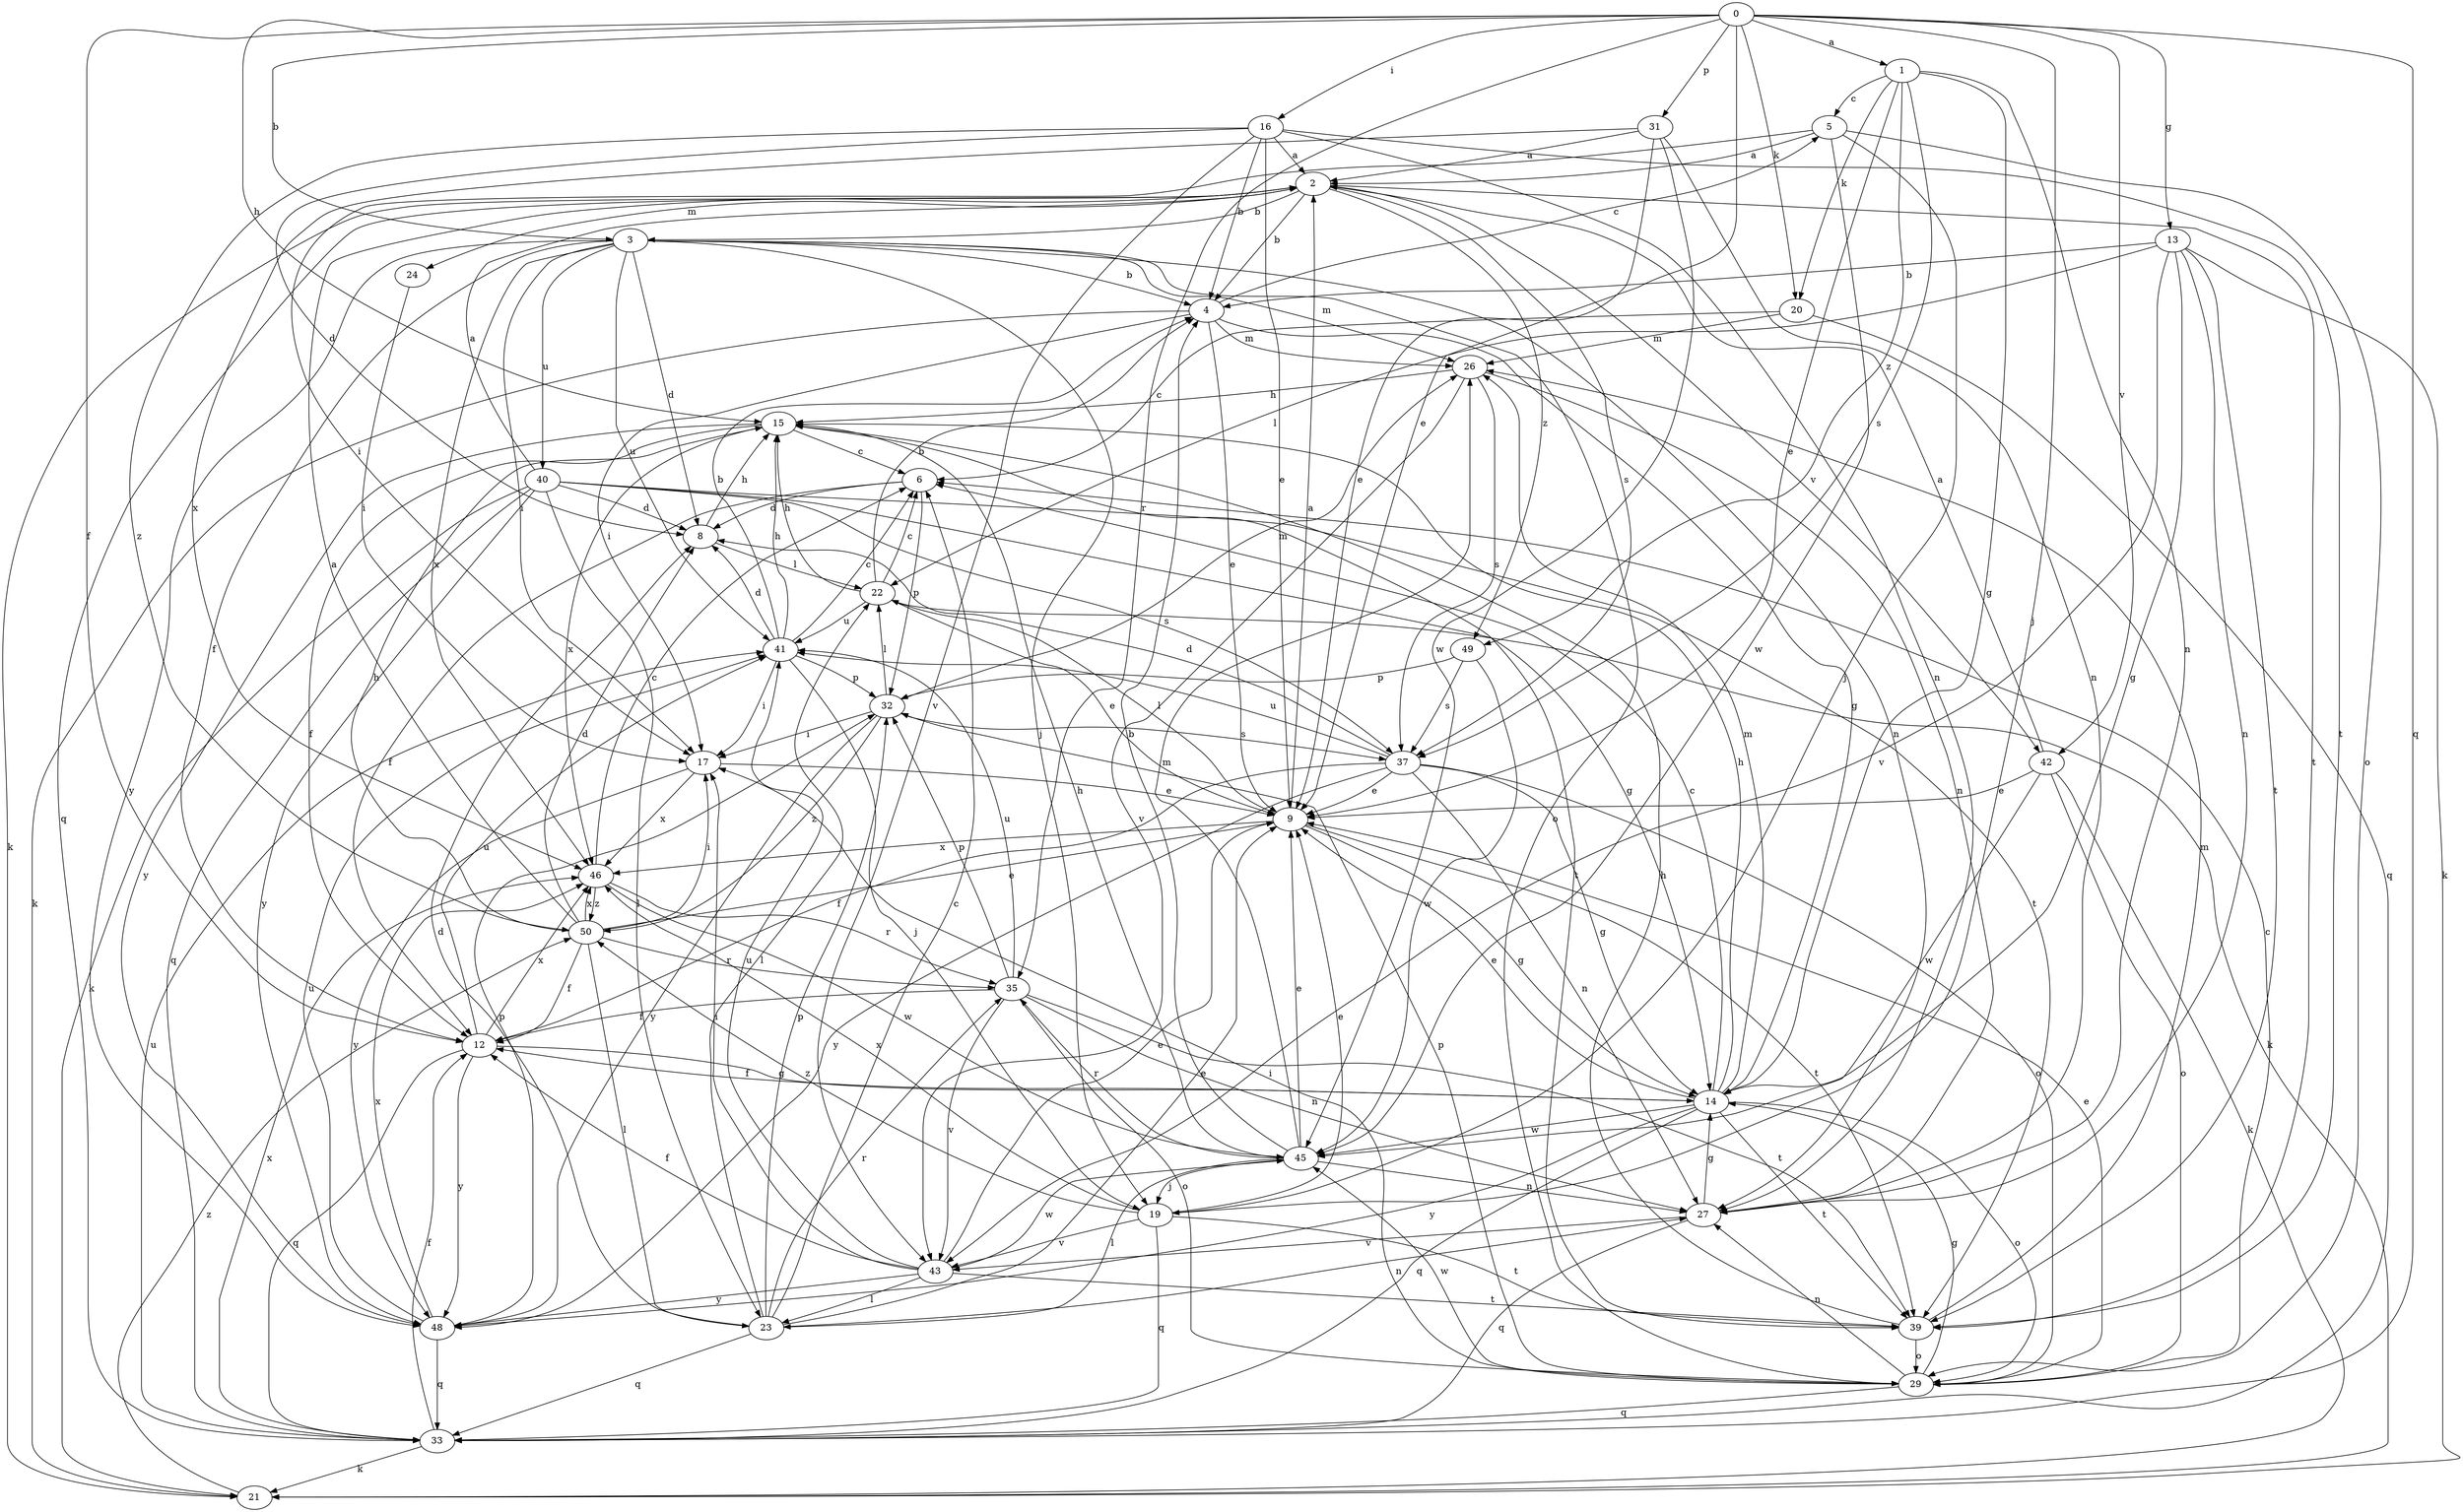 strict digraph  {
0;
1;
2;
3;
4;
5;
6;
8;
9;
12;
13;
14;
15;
16;
17;
19;
20;
21;
22;
23;
24;
26;
27;
29;
31;
32;
33;
35;
37;
39;
40;
41;
42;
43;
45;
46;
48;
49;
50;
0 -> 1  [label=a];
0 -> 3  [label=b];
0 -> 9  [label=e];
0 -> 12  [label=f];
0 -> 13  [label=g];
0 -> 15  [label=h];
0 -> 16  [label=i];
0 -> 19  [label=j];
0 -> 20  [label=k];
0 -> 31  [label=p];
0 -> 33  [label=q];
0 -> 35  [label=r];
0 -> 42  [label=v];
1 -> 5  [label=c];
1 -> 9  [label=e];
1 -> 14  [label=g];
1 -> 20  [label=k];
1 -> 27  [label=n];
1 -> 37  [label=s];
1 -> 49  [label=z];
2 -> 3  [label=b];
2 -> 4  [label=b];
2 -> 21  [label=k];
2 -> 24  [label=m];
2 -> 33  [label=q];
2 -> 37  [label=s];
2 -> 39  [label=t];
2 -> 42  [label=v];
2 -> 49  [label=z];
3 -> 4  [label=b];
3 -> 8  [label=d];
3 -> 12  [label=f];
3 -> 17  [label=i];
3 -> 19  [label=j];
3 -> 26  [label=m];
3 -> 27  [label=n];
3 -> 29  [label=o];
3 -> 40  [label=u];
3 -> 41  [label=u];
3 -> 46  [label=x];
3 -> 48  [label=y];
4 -> 5  [label=c];
4 -> 9  [label=e];
4 -> 14  [label=g];
4 -> 17  [label=i];
4 -> 21  [label=k];
4 -> 26  [label=m];
5 -> 2  [label=a];
5 -> 17  [label=i];
5 -> 19  [label=j];
5 -> 29  [label=o];
5 -> 45  [label=w];
6 -> 8  [label=d];
6 -> 12  [label=f];
6 -> 32  [label=p];
8 -> 15  [label=h];
8 -> 22  [label=l];
9 -> 2  [label=a];
9 -> 14  [label=g];
9 -> 22  [label=l];
9 -> 39  [label=t];
9 -> 46  [label=x];
12 -> 14  [label=g];
12 -> 33  [label=q];
12 -> 41  [label=u];
12 -> 46  [label=x];
12 -> 48  [label=y];
13 -> 4  [label=b];
13 -> 14  [label=g];
13 -> 21  [label=k];
13 -> 22  [label=l];
13 -> 27  [label=n];
13 -> 39  [label=t];
13 -> 43  [label=v];
14 -> 6  [label=c];
14 -> 9  [label=e];
14 -> 12  [label=f];
14 -> 15  [label=h];
14 -> 26  [label=m];
14 -> 29  [label=o];
14 -> 33  [label=q];
14 -> 39  [label=t];
14 -> 45  [label=w];
14 -> 48  [label=y];
15 -> 6  [label=c];
15 -> 12  [label=f];
15 -> 39  [label=t];
15 -> 46  [label=x];
15 -> 48  [label=y];
16 -> 2  [label=a];
16 -> 4  [label=b];
16 -> 8  [label=d];
16 -> 9  [label=e];
16 -> 27  [label=n];
16 -> 39  [label=t];
16 -> 43  [label=v];
16 -> 50  [label=z];
17 -> 9  [label=e];
17 -> 46  [label=x];
17 -> 48  [label=y];
19 -> 9  [label=e];
19 -> 33  [label=q];
19 -> 39  [label=t];
19 -> 43  [label=v];
19 -> 46  [label=x];
19 -> 50  [label=z];
20 -> 6  [label=c];
20 -> 26  [label=m];
20 -> 33  [label=q];
21 -> 50  [label=z];
22 -> 4  [label=b];
22 -> 6  [label=c];
22 -> 9  [label=e];
22 -> 15  [label=h];
22 -> 21  [label=k];
22 -> 41  [label=u];
23 -> 6  [label=c];
23 -> 8  [label=d];
23 -> 9  [label=e];
23 -> 22  [label=l];
23 -> 27  [label=n];
23 -> 32  [label=p];
23 -> 33  [label=q];
23 -> 35  [label=r];
24 -> 17  [label=i];
26 -> 15  [label=h];
26 -> 27  [label=n];
26 -> 37  [label=s];
26 -> 43  [label=v];
27 -> 14  [label=g];
27 -> 33  [label=q];
27 -> 43  [label=v];
29 -> 6  [label=c];
29 -> 9  [label=e];
29 -> 14  [label=g];
29 -> 17  [label=i];
29 -> 27  [label=n];
29 -> 32  [label=p];
29 -> 33  [label=q];
29 -> 45  [label=w];
31 -> 2  [label=a];
31 -> 9  [label=e];
31 -> 27  [label=n];
31 -> 45  [label=w];
31 -> 46  [label=x];
32 -> 17  [label=i];
32 -> 22  [label=l];
32 -> 26  [label=m];
32 -> 37  [label=s];
32 -> 48  [label=y];
32 -> 50  [label=z];
33 -> 12  [label=f];
33 -> 21  [label=k];
33 -> 41  [label=u];
33 -> 46  [label=x];
35 -> 12  [label=f];
35 -> 27  [label=n];
35 -> 29  [label=o];
35 -> 32  [label=p];
35 -> 39  [label=t];
35 -> 41  [label=u];
35 -> 43  [label=v];
37 -> 8  [label=d];
37 -> 9  [label=e];
37 -> 12  [label=f];
37 -> 14  [label=g];
37 -> 27  [label=n];
37 -> 29  [label=o];
37 -> 41  [label=u];
37 -> 48  [label=y];
39 -> 15  [label=h];
39 -> 26  [label=m];
39 -> 29  [label=o];
40 -> 2  [label=a];
40 -> 8  [label=d];
40 -> 14  [label=g];
40 -> 21  [label=k];
40 -> 23  [label=l];
40 -> 33  [label=q];
40 -> 37  [label=s];
40 -> 39  [label=t];
40 -> 48  [label=y];
41 -> 4  [label=b];
41 -> 6  [label=c];
41 -> 8  [label=d];
41 -> 15  [label=h];
41 -> 17  [label=i];
41 -> 19  [label=j];
41 -> 32  [label=p];
42 -> 2  [label=a];
42 -> 9  [label=e];
42 -> 21  [label=k];
42 -> 29  [label=o];
42 -> 45  [label=w];
43 -> 9  [label=e];
43 -> 12  [label=f];
43 -> 17  [label=i];
43 -> 23  [label=l];
43 -> 39  [label=t];
43 -> 41  [label=u];
43 -> 45  [label=w];
43 -> 48  [label=y];
45 -> 4  [label=b];
45 -> 9  [label=e];
45 -> 15  [label=h];
45 -> 19  [label=j];
45 -> 23  [label=l];
45 -> 26  [label=m];
45 -> 27  [label=n];
45 -> 35  [label=r];
46 -> 6  [label=c];
46 -> 35  [label=r];
46 -> 45  [label=w];
46 -> 50  [label=z];
48 -> 32  [label=p];
48 -> 33  [label=q];
48 -> 41  [label=u];
48 -> 46  [label=x];
49 -> 32  [label=p];
49 -> 37  [label=s];
49 -> 45  [label=w];
50 -> 2  [label=a];
50 -> 8  [label=d];
50 -> 9  [label=e];
50 -> 12  [label=f];
50 -> 15  [label=h];
50 -> 17  [label=i];
50 -> 23  [label=l];
50 -> 35  [label=r];
50 -> 46  [label=x];
}
